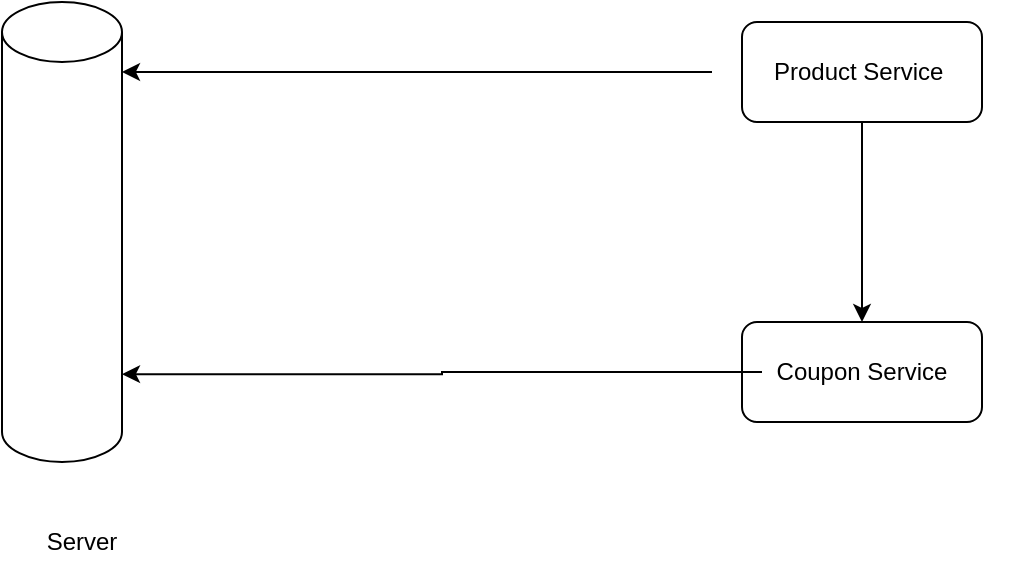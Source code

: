 <mxfile version="14.4.3" type="device"><diagram id="d6I58lkyGryZ1TKrb6I_" name="Page-1"><mxGraphModel dx="852" dy="494" grid="1" gridSize="10" guides="1" tooltips="1" connect="1" arrows="1" fold="1" page="1" pageScale="1" pageWidth="850" pageHeight="1100" math="0" shadow="0"><root><mxCell id="0"/><mxCell id="1" parent="0"/><mxCell id="4uHOhUI08lUUD-g3PKhr-1" value="" style="rounded=1;whiteSpace=wrap;html=1;" parent="1" vertex="1"><mxGeometry x="610" y="310" width="120" height="50" as="geometry"/></mxCell><mxCell id="4uHOhUI08lUUD-g3PKhr-2" value="" style="rounded=1;whiteSpace=wrap;html=1;" parent="1" vertex="1"><mxGeometry x="610" y="160" width="120" height="50" as="geometry"/></mxCell><mxCell id="4uHOhUI08lUUD-g3PKhr-7" style="edgeStyle=orthogonalEdgeStyle;rounded=0;orthogonalLoop=1;jettySize=auto;html=1;entryX=1;entryY=0.152;entryDx=0;entryDy=0;entryPerimeter=0;" parent="1" source="4uHOhUI08lUUD-g3PKhr-3" target="4uHOhUI08lUUD-g3PKhr-6" edge="1"><mxGeometry relative="1" as="geometry"/></mxCell><mxCell id="4uHOhUI08lUUD-g3PKhr-9" style="edgeStyle=orthogonalEdgeStyle;rounded=0;orthogonalLoop=1;jettySize=auto;html=1;entryX=0.5;entryY=0;entryDx=0;entryDy=0;" parent="1" source="4uHOhUI08lUUD-g3PKhr-3" target="4uHOhUI08lUUD-g3PKhr-1" edge="1"><mxGeometry relative="1" as="geometry"/></mxCell><mxCell id="4uHOhUI08lUUD-g3PKhr-3" value="Product Service&amp;nbsp;" style="text;html=1;strokeColor=none;fillColor=none;align=center;verticalAlign=middle;whiteSpace=wrap;rounded=0;" parent="1" vertex="1"><mxGeometry x="595" y="160" width="150" height="50" as="geometry"/></mxCell><mxCell id="4uHOhUI08lUUD-g3PKhr-8" style="edgeStyle=orthogonalEdgeStyle;rounded=0;orthogonalLoop=1;jettySize=auto;html=1;entryX=1;entryY=0.809;entryDx=0;entryDy=0;entryPerimeter=0;" parent="1" source="4uHOhUI08lUUD-g3PKhr-4" target="4uHOhUI08lUUD-g3PKhr-6" edge="1"><mxGeometry relative="1" as="geometry"/></mxCell><mxCell id="4uHOhUI08lUUD-g3PKhr-4" value="Coupon Service" style="text;html=1;strokeColor=none;fillColor=none;align=center;verticalAlign=middle;whiteSpace=wrap;rounded=0;" parent="1" vertex="1"><mxGeometry x="620" y="325" width="100" height="20" as="geometry"/></mxCell><mxCell id="4uHOhUI08lUUD-g3PKhr-6" value="" style="shape=cylinder3;whiteSpace=wrap;html=1;boundedLbl=1;backgroundOutline=1;size=15;" parent="1" vertex="1"><mxGeometry x="240" y="150" width="60" height="230" as="geometry"/></mxCell><mxCell id="i27eDXsXNcbv9WWQ3zZi-1" value="Server" style="text;html=1;strokeColor=none;fillColor=none;align=center;verticalAlign=middle;whiteSpace=wrap;rounded=0;" vertex="1" parent="1"><mxGeometry x="260" y="410" width="40" height="20" as="geometry"/></mxCell></root></mxGraphModel></diagram></mxfile>